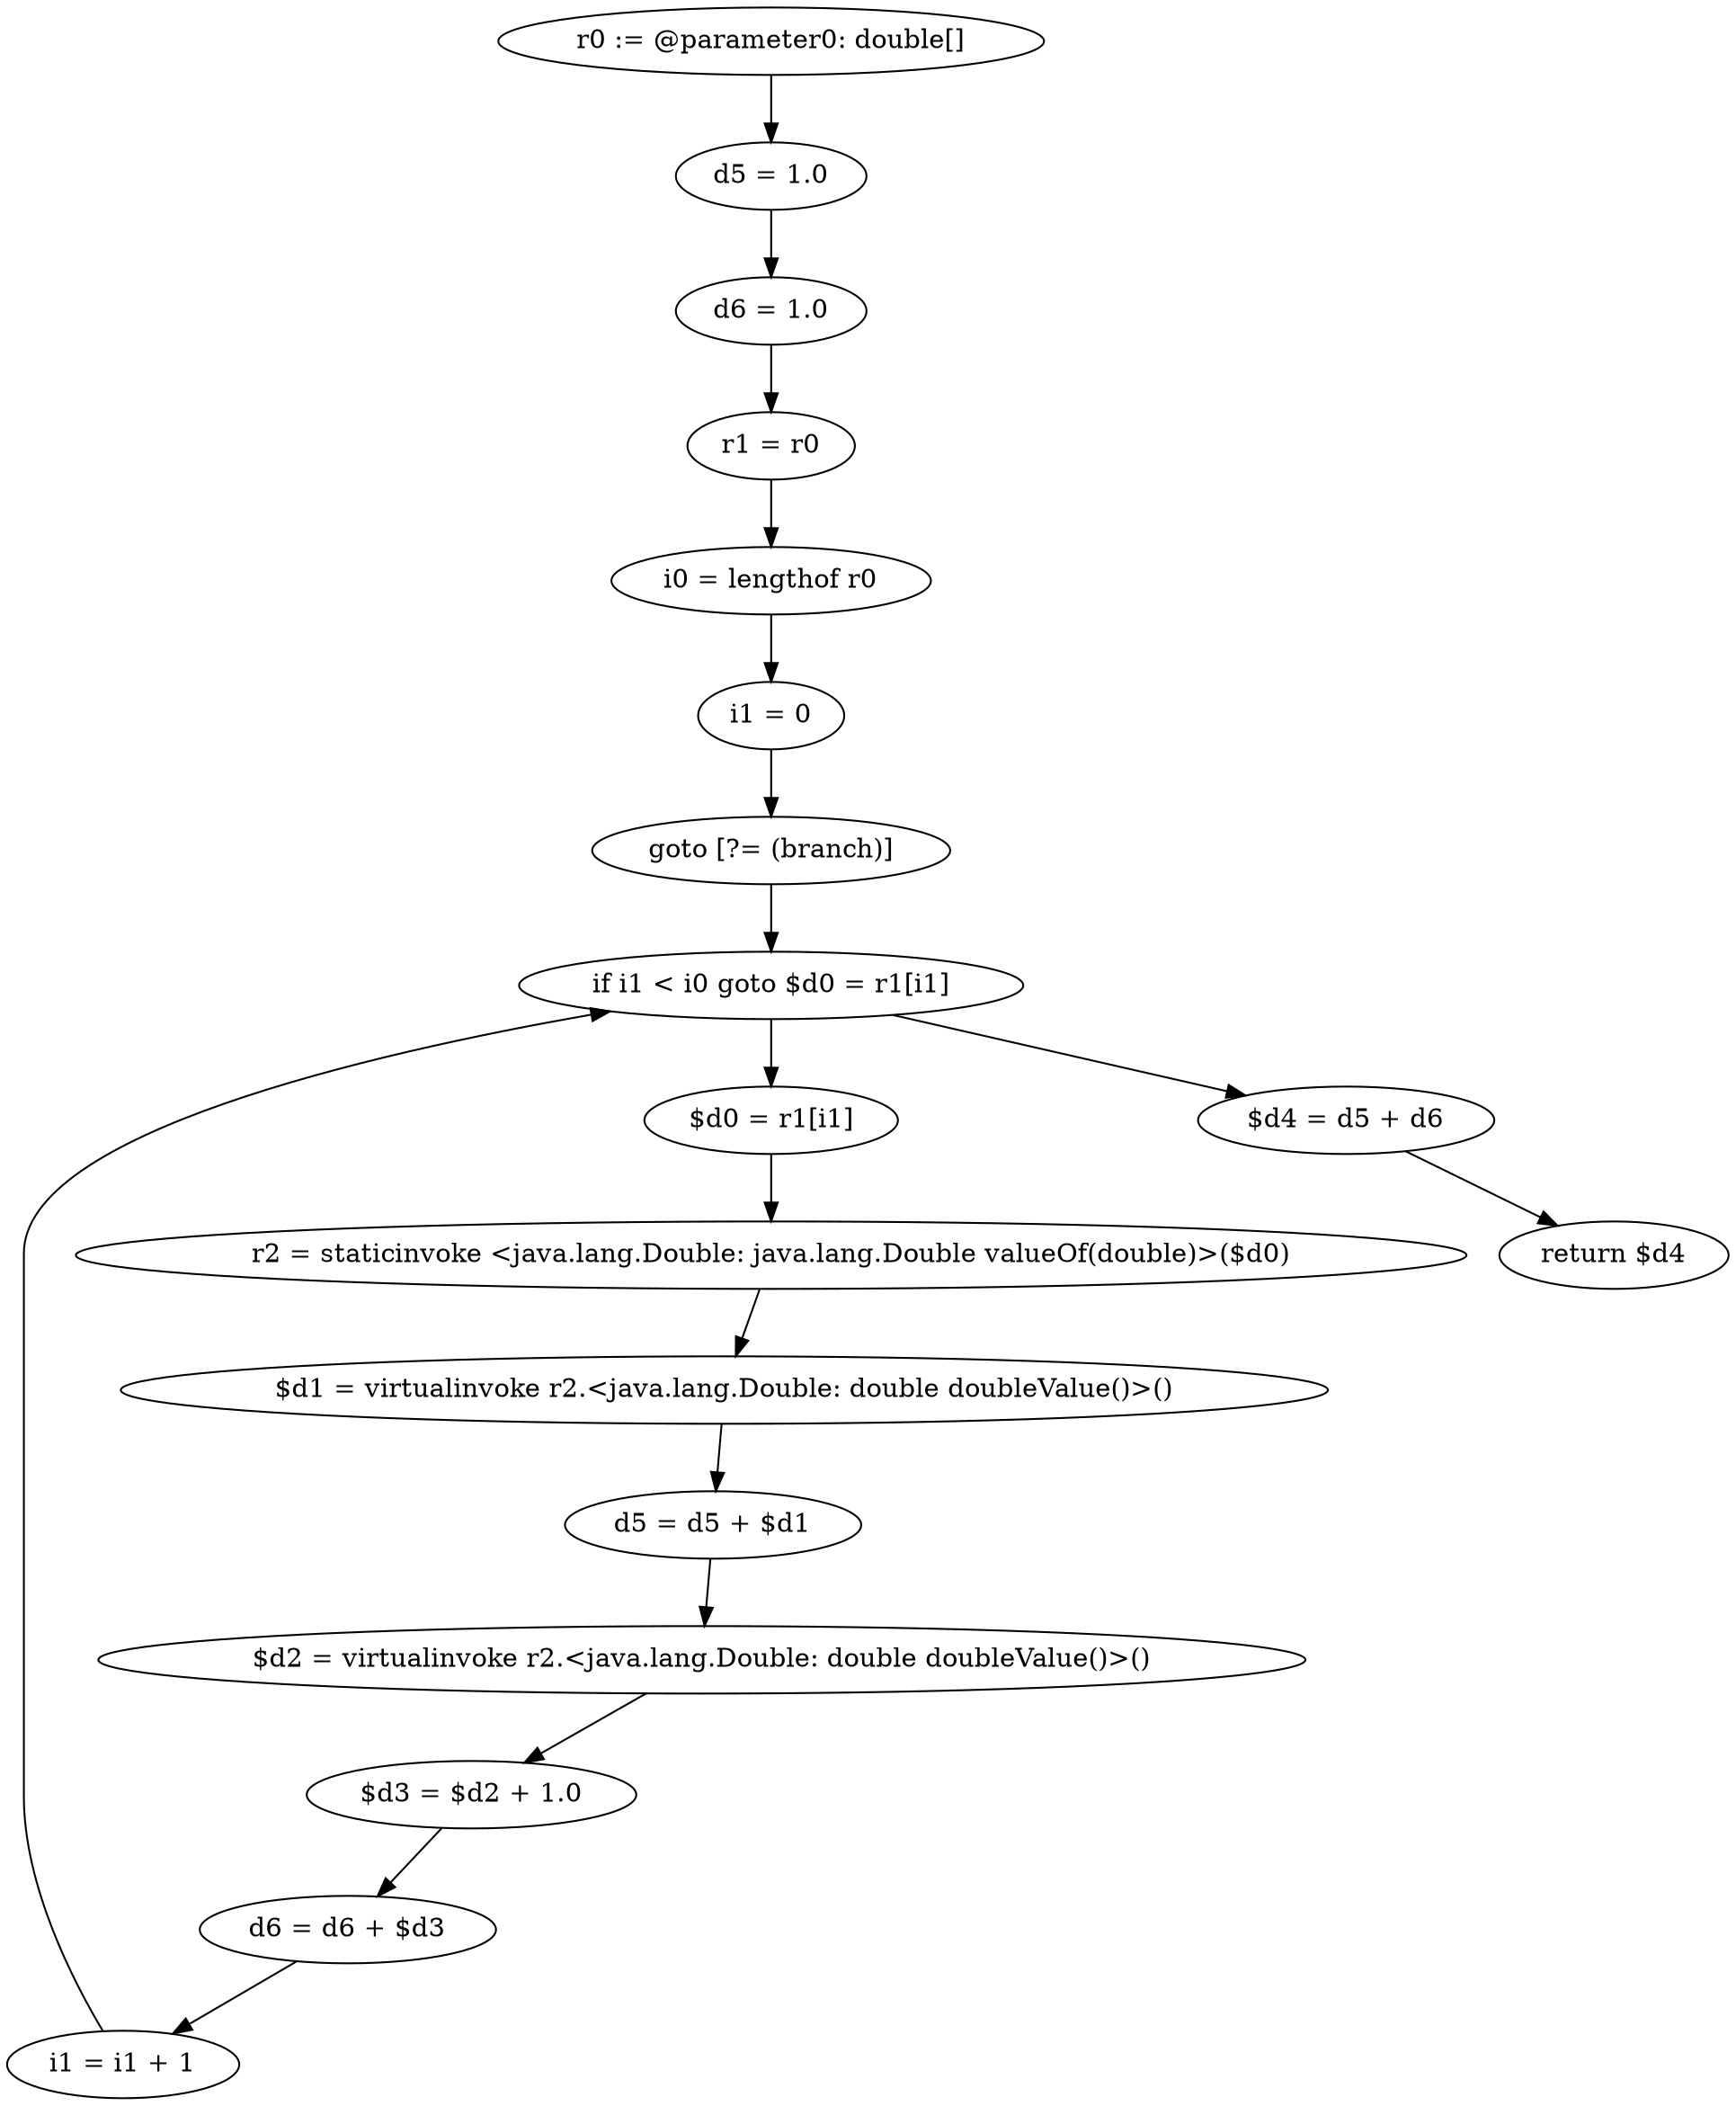 digraph "unitGraph" {
    "r0 := @parameter0: double[]"
    "d5 = 1.0"
    "d6 = 1.0"
    "r1 = r0"
    "i0 = lengthof r0"
    "i1 = 0"
    "goto [?= (branch)]"
    "$d0 = r1[i1]"
    "r2 = staticinvoke <java.lang.Double: java.lang.Double valueOf(double)>($d0)"
    "$d1 = virtualinvoke r2.<java.lang.Double: double doubleValue()>()"
    "d5 = d5 + $d1"
    "$d2 = virtualinvoke r2.<java.lang.Double: double doubleValue()>()"
    "$d3 = $d2 + 1.0"
    "d6 = d6 + $d3"
    "i1 = i1 + 1"
    "if i1 < i0 goto $d0 = r1[i1]"
    "$d4 = d5 + d6"
    "return $d4"
    "r0 := @parameter0: double[]"->"d5 = 1.0";
    "d5 = 1.0"->"d6 = 1.0";
    "d6 = 1.0"->"r1 = r0";
    "r1 = r0"->"i0 = lengthof r0";
    "i0 = lengthof r0"->"i1 = 0";
    "i1 = 0"->"goto [?= (branch)]";
    "goto [?= (branch)]"->"if i1 < i0 goto $d0 = r1[i1]";
    "$d0 = r1[i1]"->"r2 = staticinvoke <java.lang.Double: java.lang.Double valueOf(double)>($d0)";
    "r2 = staticinvoke <java.lang.Double: java.lang.Double valueOf(double)>($d0)"->"$d1 = virtualinvoke r2.<java.lang.Double: double doubleValue()>()";
    "$d1 = virtualinvoke r2.<java.lang.Double: double doubleValue()>()"->"d5 = d5 + $d1";
    "d5 = d5 + $d1"->"$d2 = virtualinvoke r2.<java.lang.Double: double doubleValue()>()";
    "$d2 = virtualinvoke r2.<java.lang.Double: double doubleValue()>()"->"$d3 = $d2 + 1.0";
    "$d3 = $d2 + 1.0"->"d6 = d6 + $d3";
    "d6 = d6 + $d3"->"i1 = i1 + 1";
    "i1 = i1 + 1"->"if i1 < i0 goto $d0 = r1[i1]";
    "if i1 < i0 goto $d0 = r1[i1]"->"$d4 = d5 + d6";
    "if i1 < i0 goto $d0 = r1[i1]"->"$d0 = r1[i1]";
    "$d4 = d5 + d6"->"return $d4";
}
